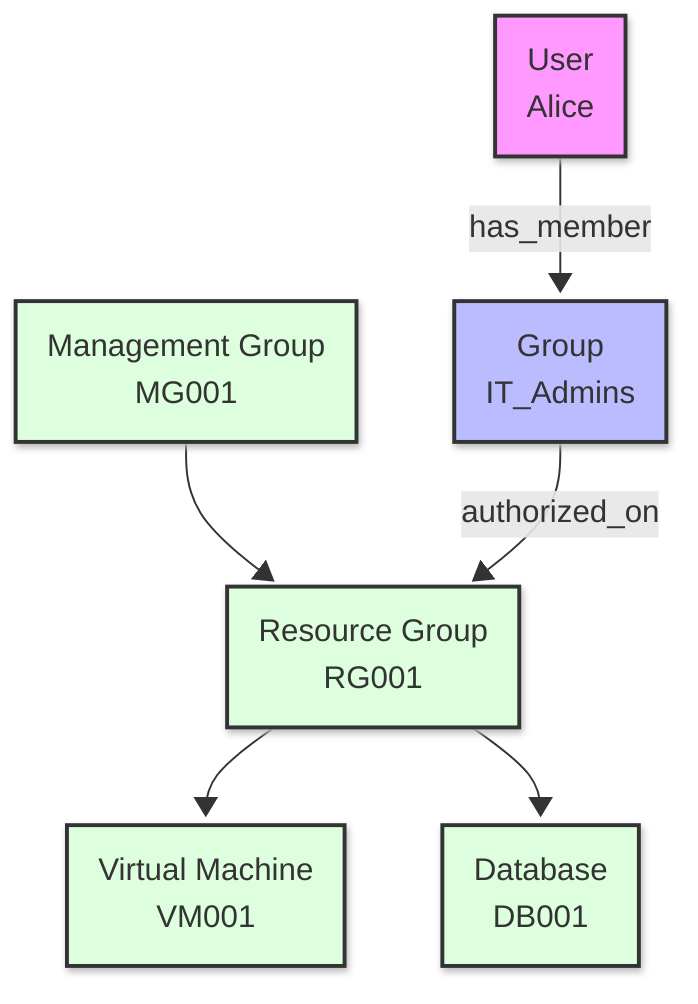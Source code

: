 ---
config:
  look: neo
  theme: default
---
flowchart TD
    MG["Management Group<br>MG001"] --> RG["Resource Group<br>RG001"]
    RG --> VM["Virtual Machine<br>VM001"]
    RG --> DB["Database<br>DB001"]
    ITAdmins["Group<br>IT_Admins"] -- "authorized_on" --> RG
    Alice["User<br>Alice"] -- "has_member" --> ITAdmins
    
    classDef user fill:#f9f,stroke:#333,stroke-width:2px
    classDef group fill:#bbf,stroke:#333,stroke-width:2px
    classDef resource fill:#dfd,stroke:#333,stroke-width:2px
    
    class Alice user
    class ITAdmins group
    class MG,RG,VM,DB resource